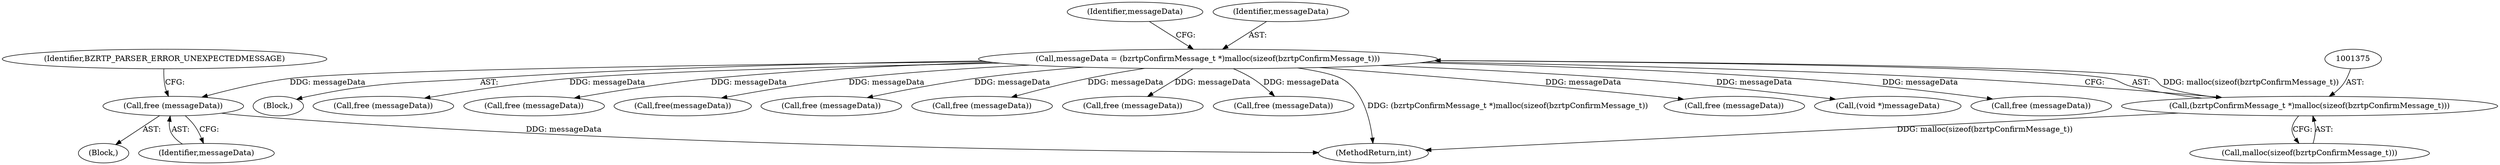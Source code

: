 digraph "0_bzrtp_bbb1e6e2f467ee4bd7b9a8c800e4f07343d7d99b@API" {
"1001584" [label="(Call,free (messageData))"];
"1001372" [label="(Call,messageData = (bzrtpConfirmMessage_t *)malloc(sizeof(bzrtpConfirmMessage_t)))"];
"1001374" [label="(Call,(bzrtpConfirmMessage_t *)malloc(sizeof(bzrtpConfirmMessage_t)))"];
"1001294" [label="(Block,)"];
"1001656" [label="(Call,free (messageData))"];
"1001381" [label="(Identifier,messageData)"];
"1001706" [label="(Call,free (messageData))"];
"1001425" [label="(Call,free(messageData))"];
"1001674" [label="(Call,free (messageData))"];
"1001585" [label="(Identifier,messageData)"];
"1001584" [label="(Call,free (messageData))"];
"1001528" [label="(Call,free (messageData))"];
"1001565" [label="(Call,free (messageData))"];
"1001587" [label="(Identifier,BZRTP_PARSER_ERROR_UNEXPECTEDMESSAGE)"];
"1001745" [label="(Call,free (messageData))"];
"1001373" [label="(Identifier,messageData)"];
"1001374" [label="(Call,(bzrtpConfirmMessage_t *)malloc(sizeof(bzrtpConfirmMessage_t)))"];
"1001619" [label="(Call,free (messageData))"];
"1001925" [label="(Call,(void *)messageData)"];
"1001372" [label="(Call,messageData = (bzrtpConfirmMessage_t *)malloc(sizeof(bzrtpConfirmMessage_t)))"];
"1001966" [label="(MethodReturn,int)"];
"1001583" [label="(Block,)"];
"1001376" [label="(Call,malloc(sizeof(bzrtpConfirmMessage_t)))"];
"1001498" [label="(Call,free (messageData))"];
"1001584" -> "1001583"  [label="AST: "];
"1001584" -> "1001585"  [label="CFG: "];
"1001585" -> "1001584"  [label="AST: "];
"1001587" -> "1001584"  [label="CFG: "];
"1001584" -> "1001966"  [label="DDG: messageData"];
"1001372" -> "1001584"  [label="DDG: messageData"];
"1001372" -> "1001294"  [label="AST: "];
"1001372" -> "1001374"  [label="CFG: "];
"1001373" -> "1001372"  [label="AST: "];
"1001374" -> "1001372"  [label="AST: "];
"1001381" -> "1001372"  [label="CFG: "];
"1001372" -> "1001966"  [label="DDG: (bzrtpConfirmMessage_t *)malloc(sizeof(bzrtpConfirmMessage_t))"];
"1001374" -> "1001372"  [label="DDG: malloc(sizeof(bzrtpConfirmMessage_t))"];
"1001372" -> "1001425"  [label="DDG: messageData"];
"1001372" -> "1001498"  [label="DDG: messageData"];
"1001372" -> "1001528"  [label="DDG: messageData"];
"1001372" -> "1001565"  [label="DDG: messageData"];
"1001372" -> "1001619"  [label="DDG: messageData"];
"1001372" -> "1001656"  [label="DDG: messageData"];
"1001372" -> "1001674"  [label="DDG: messageData"];
"1001372" -> "1001706"  [label="DDG: messageData"];
"1001372" -> "1001745"  [label="DDG: messageData"];
"1001372" -> "1001925"  [label="DDG: messageData"];
"1001374" -> "1001376"  [label="CFG: "];
"1001375" -> "1001374"  [label="AST: "];
"1001376" -> "1001374"  [label="AST: "];
"1001374" -> "1001966"  [label="DDG: malloc(sizeof(bzrtpConfirmMessage_t))"];
}
